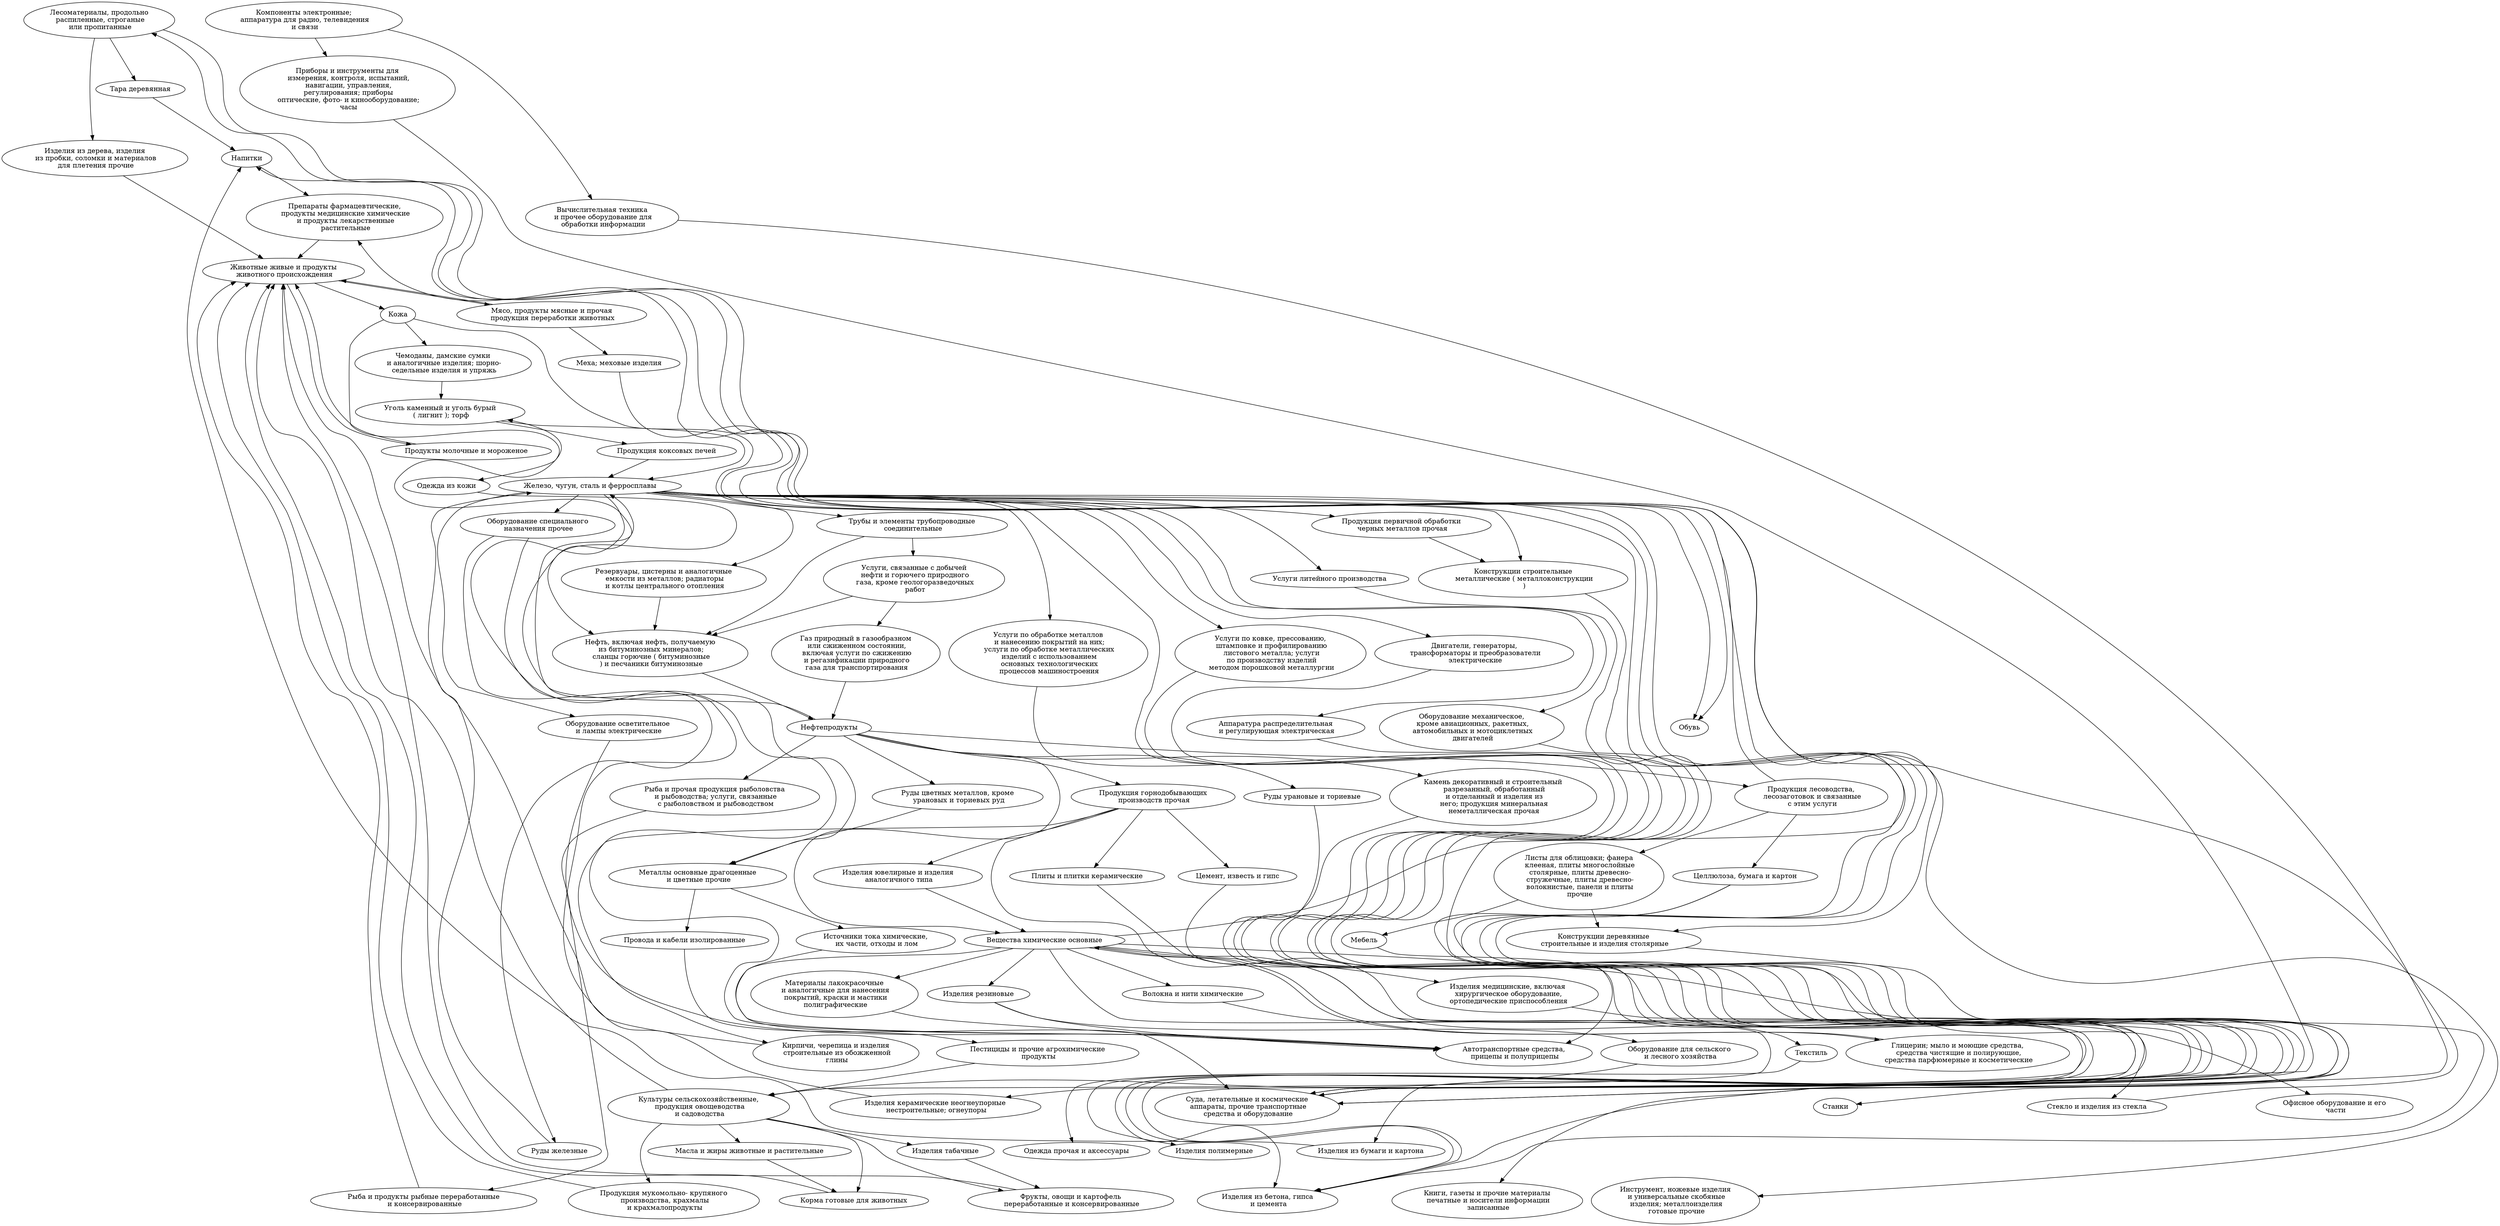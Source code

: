 digraph a {
//overlap=false
K=0.5
"Лесоматериалы, продольно
 распиленные, строганые
 или пропитанные" -> "Тара деревянная" [weight="0.966134285516"];

"Лесоматериалы, продольно
 распиленные, строганые
 или пропитанные" -> "Конструкции деревянные
 строительные и изделия столярные" [weight="0.645137391992"];

"Лесоматериалы, продольно
 распиленные, строганые
 или пропитанные" -> "Изделия из дерева, изделия
 из пробки, соломки и материалов
 для плетения прочие" [weight="0.7305644192"];

"Тара деревянная" -> "Напитки" [weight="-0.0221557411705"];

"Чемоданы, дамские сумки
 и аналогичные изделия; шорно-
 седельные изделия и упряжь" -> "Уголь каменный и уголь бурый
 ( лигнит ); торф" [weight="0.315389315006"];

"Масла и жиры животные и растительные" -> "Корма готовые для животных" [weight="0.979609104557"];

"Конструкции деревянные
 строительные и изделия столярные" -> "Изделия из бетона, гипса
 и цемента" [weight="0.201985828677"];

"Рыба и прочая продукция рыболовства
 и рыбоводства; услуги, связанные
 с рыболовством и рыбоводством" -> "Рыба и продукты рыбные переработанные
 и консервированные" [weight="0.59166379083"];

"Услуги по обработке металлов
 и нанесению покрытий на них;
 услуги по обработке металлических
 изделий с использованием
 основных технологических
 процессов машиностроения" -> "Суда, летательные и космические
 аппараты, прочие транспортные
 средства и оборудование" [weight="0.264826983146"];

"Меха; меховые изделия" -> "Обувь" [weight="0.287111500031"];

"Нефть, включая нефть, получаемую
 из битуминозных минералов;
 сланцы горючие ( битуминозные
 ) и песчаники битуминозные" -> "Нефтепродукты" [weight="0.000970660907388"];

"Источники тока химические,
 их части, отходы и лом" -> "Автотранспортные средства,
 прицепы и полуприцепы" [weight="0.290800887231"];

"Металлы основные драгоценные
 и цветные прочие" -> "Источники тока химические,
 их части, отходы и лом" [weight="0.919275692231"];

"Металлы основные драгоценные
 и цветные прочие" -> "Провода и кабели изолированные" [weight="0.949661284088"];

"Фрукты, овощи и картофель
 переработанные и консервированные" -> "Животные живые и продукты
 животного происхождения" [weight="0.5593727572"];

"Материалы лакокрасочные
 и аналогичные для нанесения
 покрытий, краски и мастики
 полиграфические" -> "Автотранспортные средства,
 прицепы и полуприцепы" [weight="0.0738929492311"];

"Целлюлоза, бумага и картон" -> "Изделия из бумаги и картона" [weight="0.824925467417"];

"Целлюлоза, бумага и картон" -> "Книги, газеты и прочие материалы
 печатные и носители информации
 записанные" [weight="0.524961298017"];

"Оборудование специального
 назначения прочее" -> "Металлы основные драгоценные
 и цветные прочие" [weight="0.178979729576"];

"Оборудование специального
 назначения прочее" -> "Руды железные" [weight="0.519450572847"];

"Услуги, связанные с добычей
 нефти и горючего природного
 газа, кроме геологоразведочных
 работ" -> "Нефть, включая нефть, получаемую
 из битуминозных минералов;
 сланцы горючие ( битуминозные
 ) и песчаники битуминозные" [weight="0.937805597262"];

"Услуги, связанные с добычей
 нефти и горючего природного
 газа, кроме геологоразведочных
 работ" -> "Газ природный в газообразном
 или сжиженном состоянии,
 включая услуги по сжижению
 и регазификации природного
 газа для транспортирования" [weight="0.908676099448"];

"Нефтепродукты" -> "Рыба и прочая продукция рыболовства
 и рыбоводства; услуги, связанные
 с рыболовством и рыбоводством" [weight="0.301677607508"];

"Нефтепродукты" -> "Камень декоративный и строительный
 разрезанный, обработанный
 и отделанный и изделия из
 него; продукция минеральная
 неметаллическая прочая" [weight="0.217194268171"];

"Нефтепродукты" -> "Руды урановые и ториевые" [weight="0.217642484559"];

"Нефтепродукты" -> "Руды цветных металлов, кроме
 урановых и ториевых руд" [weight="0.184170144075"];

"Нефтепродукты" -> "Продукция горнодобывающих
 производств прочая" [weight="0.400993214912"];

"Нефтепродукты" -> "Продукция лесоводства,
 лесозаготовок и связанные
 с этим услуги" [weight="0.208712936289"];

"Нефтепродукты" -> "Уголь каменный и уголь бурый
 ( лигнит ); торф" [weight="0.0791107930877"];

"Нефтепродукты" -> "Вещества химические основные" [weight="0.450766587474"];

"Камень декоративный и строительный
 разрезанный, обработанный
 и отделанный и изделия из
 него; продукция минеральная
 неметаллическая прочая" -> "Изделия из бетона, гипса
 и цемента" [weight="0.417374081499"];

"Резервуары, цистерны и аналогичные
 емкости из металлов; радиаторы
 и котлы центрального отопления" -> "Нефть, включая нефть, получаемую
 из битуминозных минералов;
 сланцы горючие ( битуминозные
 ) и песчаники битуминозные" [weight="0.172253191171"];

"Текстиль" -> "Одежда прочая и аксессуары" [weight="0.889781096314"];

"Изделия ювелирные и изделия
 аналогичного типа" -> "Вещества химические основные" [weight="0.690277248814"];

"Кирпичи, черепица и изделия
 строительные из обожженной
 глины" -> "Животные живые и продукты
 животного происхождения" [weight="0.0195599531351"];

"Руды урановые и ториевые" -> "Суда, летательные и космические
 аппараты, прочие транспортные
 средства и оборудование" [weight="0.217922954825"];

"Рыба и продукты рыбные переработанные
 и консервированные" -> "Животные живые и продукты
 животного происхождения" [weight="0.0105842640732"];

"Трубы и элементы трубопроводные
 соединительные" -> "Нефть, включая нефть, получаемую
 из битуминозных минералов;
 сланцы горючие ( битуминозные
 ) и песчаники битуминозные" [weight="-0.00617636584874"];

"Трубы и элементы трубопроводные
 соединительные" -> "Услуги, связанные с добычей
 нефти и горючего природного
 газа, кроме геологоразведочных
 работ" [weight="0.0514526000724"];

"Продукция первичной обработки
 черных металлов прочая" -> "Конструкции строительные
 металлические ( металлоконструкции
 )" [weight="0.978700216059"];

"Изделия керамические неогнеупорные
 нестроительные; огнеупоры" -> "Железо, чугун, сталь и ферросплавы" [weight="0.273578491677"];

"Провода и кабели изолированные" -> "Суда, летательные и космические
 аппараты, прочие транспортные
 средства и оборудование" [weight="0.0853626182844"];

"Изделия из бумаги и картона" -> "Напитки" [weight="0.033690231733"];

"Глицерин; мыло и моющие средства,
 средства чистящие и полирующие,
 средства парфюмерные и косметические" -> "Вещества химические основные" [weight="0.574859771466"];

"Изделия медицинские, включая
 хирургическое оборудование,
 ортопедические приспособления" -> "Суда, летательные и космические
 аппараты, прочие транспортные
 средства и оборудование" [weight="0.111144052459"];

"Услуги по ковке, прессованию,
 штамповке и профилированию
 листового металла; услуги
 по производству изделий
 методом порошковой металлургии" -> "Суда, летательные и космические
 аппараты, прочие транспортные
 средства и оборудование" [weight="0.224329755472"];

"Стекло и изделия из стекла" -> "Напитки" [weight="0.449288110282"];

"Железо, чугун, сталь и ферросплавы" -> "Услуги по обработке металлов
 и нанесению покрытий на них;
 услуги по обработке металлических
 изделий с использованием
 основных технологических
 процессов машиностроения" [weight="0.459384147994"];

"Железо, чугун, сталь и ферросплавы" -> "Оборудование специального
 назначения прочее" [weight="0.348120224371"];

"Железо, чугун, сталь и ферросплавы" -> "Автотранспортные средства,
 прицепы и полуприцепы" [weight="0.0213586480639"];

"Железо, чугун, сталь и ферросплавы" -> "Резервуары, цистерны и аналогичные
 емкости из металлов; радиаторы
 и котлы центрального отопления" [weight="0.395314179019"];

"Железо, чугун, сталь и ферросплавы" -> "Трубы и элементы трубопроводные
 соединительные" [weight="0.477223020462"];

"Железо, чугун, сталь и ферросплавы" -> "Продукция первичной обработки
 черных металлов прочая" [weight="0.536025963679"];

"Железо, чугун, сталь и ферросплавы" -> "Станки" [weight="0.293356405841"];

"Железо, чугун, сталь и ферросплавы" -> "Инструмент, ножевые изделия
 и универсальные скобяные
 изделия; металлоизделия
 готовые прочие" [weight="0.419765797511"];

"Железо, чугун, сталь и ферросплавы" -> "Офисное оборудование и его
 части" [weight="0.138654156865"];

"Железо, чугун, сталь и ферросплавы" -> "Услуги по ковке, прессованию,
 штамповке и профилированию
 листового металла; услуги
 по производству изделий
 методом порошковой металлургии" [weight="0.511099221142"];

"Железо, чугун, сталь и ферросплавы" -> "Оборудование механическое,
 кроме авиационных, ракетных,
 автомобильных и мотоциклетных
 двигателей" [weight="0.167312398834"];

"Железо, чугун, сталь и ферросплавы" -> "Услуги литейного производства" [weight="0.465707951557"];

"Железо, чугун, сталь и ферросплавы" -> "Суда, летательные и космические
 аппараты, прочие транспортные
 средства и оборудование" [weight="0.0708138848301"];

"Железо, чугун, сталь и ферросплавы" -> "Двигатели, генераторы,
 трансформаторы и преобразователи
 электрические" [weight="0.232944509507"];

"Железо, чугун, сталь и ферросплавы" -> "Конструкции строительные
 металлические ( металлоконструкции
 )" [weight="0.448636189467"];

"Железо, чугун, сталь и ферросплавы" -> "Аппаратура распределительная
 и регулирующая электрическая" [weight="0.180840733352"];

"Железо, чугун, сталь и ферросплавы" -> "Оборудование осветительное
 и лампы электрические" [weight="0.369427034486"];

"Руды цветных металлов, кроме
 урановых и ториевых руд" -> "Металлы основные драгоценные
 и цветные прочие" [weight="0.757861965848"];

"Цемент, известь и гипс" -> "Изделия из бетона, гипса
 и цемента" [weight="0.928130238727"];

"Приборы и инструменты для
 измерения, контроля, испытаний,
 навигации, управления,
 регулирования; приборы
 оптические, фото- и кинооборудование;
 часы" -> "Суда, летательные и космические
 аппараты, прочие транспортные
 средства и оборудование" [weight="0.295588523551"];

"Вычислительная техника
 и прочее оборудование для
 обработки информации" -> "Суда, летательные и космические
 аппараты, прочие транспортные
 средства и оборудование" [weight="0.0546381108897"];

"Оборудование механическое,
 кроме авиационных, ракетных,
 автомобильных и мотоциклетных
 двигателей" -> "Суда, летательные и космические
 аппараты, прочие транспортные
 средства и оборудование" [weight="0.323853956471"];

"Услуги литейного производства" -> "Суда, летательные и космические
 аппараты, прочие транспортные
 средства и оборудование" [weight="0.278802825459"];

"Кожа" -> "Чемоданы, дамские сумки
 и аналогичные изделия; шорно-
 седельные изделия и упряжь" [weight="0.817505019738"];

"Кожа" -> "Обувь" [weight="0.432431697533"];

"Кожа" -> "Одежда из кожи" [weight="0.995881865964"];

"Плиты и плитки керамические" -> "Изделия из бетона, гипса
 и цемента" [weight="0.384702176766"];

"Оборудование для сельского
 и лесного хозяйства" -> "Культуры сельскохозяйственные,
 продукция овощеводства
 и садоводства" [weight="0.272098538557"];

"Мебель" -> "Автотранспортные средства,
 прицепы и полуприцепы" [weight="0.0879366608602"];

"Листы для облицовки; фанера
 клееная, плиты многослойные
 столярные, плиты древесно-
 стружечные, плиты древесно-
 волокнистые, панели и плиты
 прочие" -> "Конструкции деревянные
 строительные и изделия столярные" [weight="0.712165350459"];

"Листы для облицовки; фанера
 клееная, плиты многослойные
 столярные, плиты древесно-
 стружечные, плиты древесно-
 волокнистые, панели и плиты
 прочие" -> "Мебель" [weight="0.418347158528"];

"Волокна и нити химические" -> "Текстиль" [weight="0.830016067321"];

"Продукция горнодобывающих
 производств прочая" -> "Изделия ювелирные и изделия
 аналогичного типа" [weight="0.232514097821"];

"Продукция горнодобывающих
 производств прочая" -> "Кирпичи, черепица и изделия
 строительные из обожженной
 глины" [weight="0.731898742467"];

"Продукция горнодобывающих
 производств прочая" -> "Изделия керамические неогнеупорные
 нестроительные; огнеупоры" [weight="0.237897990498"];

"Продукция горнодобывающих
 производств прочая" -> "Цемент, известь и гипс" [weight="0.213380242661"];

"Продукция горнодобывающих
 производств прочая" -> "Плиты и плитки керамические" [weight="0.386708605498"];

"Газ природный в газообразном
 или сжиженном состоянии,
 включая услуги по сжижению
 и регазификации природного
 газа для транспортирования" -> "Нефтепродукты" [weight="0.0516020673662"];

"Препараты фармацевтические,
 продукты медицинские химические
 и продукты лекарственные
 растительные" -> "Животные живые и продукты
 животного происхождения" [weight="0.136600355708"];

"Двигатели, генераторы,
 трансформаторы и преобразователи
 электрические" -> "Суда, летательные и космические
 аппараты, прочие транспортные
 средства и оборудование" [weight="0.237715748771"];

"Напитки" -> "Препараты фармацевтические,
 продукты медицинские химические
 и продукты лекарственные
 растительные" [weight="0.0766661084538"];

"Культуры сельскохозяйственные,
 продукция овощеводства
 и садоводства" -> "Масла и жиры животные и растительные" [weight="0.725004184598"];

"Культуры сельскохозяйственные,
 продукция овощеводства
 и садоводства" -> "Фрукты, овощи и картофель
 переработанные и консервированные" [weight="0.4871289317"];

"Культуры сельскохозяйственные,
 продукция овощеводства
 и садоводства" -> "Изделия табачные" [weight="0.716851425156"];

"Культуры сельскохозяйственные,
 продукция овощеводства
 и садоводства" -> "Продукция мукомольно- крупяного
 производства, крахмалы
 и крахмалопродукты" [weight="0.77825221603"];

"Культуры сельскохозяйственные,
 продукция овощеводства
 и садоводства" -> "Животные живые и продукты
 животного происхождения" [weight="0.68524373246"];

"Культуры сельскохозяйственные,
 продукция овощеводства
 и садоводства" -> "Корма готовые для животных" [weight="0.758036580575"];

"Продукция лесоводства,
 лесозаготовок и связанные
 с этим услуги" -> "Лесоматериалы, продольно
 распиленные, строганые
 или пропитанные" [weight="0.850868681281"];

"Продукция лесоводства,
 лесозаготовок и связанные
 с этим услуги" -> "Целлюлоза, бумага и картон" [weight="0.52223782498"];

"Продукция лесоводства,
 лесозаготовок и связанные
 с этим услуги" -> "Листы для облицовки; фанера
 клееная, плиты многослойные
 столярные, плиты древесно-
 стружечные, плиты древесно-
 волокнистые, панели и плиты
 прочие" [weight="0.768355535099"];

"Продукция коксовых печей" -> "Железо, чугун, сталь и ферросплавы" [weight="0.4192056231"];

"Уголь каменный и уголь бурый
 ( лигнит ); торф" -> "Железо, чугун, сталь и ферросплавы" [weight="0.380780146264"];

"Уголь каменный и уголь бурый
 ( лигнит ); торф" -> "Продукция коксовых печей" [weight="0.923505975164"];

"Компоненты электронные;
 аппаратура для радио, телевидения
 и связи" -> "Приборы и инструменты для
 измерения, контроля, испытаний,
 навигации, управления,
 регулирования; приборы
 оптические, фото- и кинооборудование;
 часы" [weight="0.64757261113"];

"Компоненты электронные;
 аппаратура для радио, телевидения
 и связи" -> "Вычислительная техника
 и прочее оборудование для
 обработки информации" [weight="0.526144407427"];

"Изделия из дерева, изделия
 из пробки, соломки и материалов
 для плетения прочие" -> "Животные живые и продукты
 животного происхождения" [weight="-0.0192244228347"];

"Изделия резиновые" -> "Автотранспортные средства,
 прицепы и полуприцепы" [weight="0.0902588375894"];

"Изделия резиновые" -> "Оборудование для сельского
 и лесного хозяйства" [weight="0.221690609071"];

"Изделия табачные" -> "Фрукты, овощи и картофель
 переработанные и консервированные" [weight="0.645363762686"];

"Руды железные" -> "Железо, чугун, сталь и ферросплавы" [weight="0.205951206919"];

"Продукты молочные и мороженое" -> "Животные живые и продукты
 животного происхождения" [weight="0.233824336749"];

"Продукция мукомольно- крупяного
 производства, крахмалы
 и крахмалопродукты" -> "Животные живые и продукты
 животного происхождения" [weight="0.850366296807"];

"Мясо, продукты мясные и прочая
 продукция переработки животных" -> "Меха; меховые изделия" [weight="0.218437561353"];

"Мясо, продукты мясные и прочая
 продукция переработки животных" -> "Животные живые и продукты
 животного происхождения" [weight="0.235964436317"];

"Пестициды и прочие агрохимические
 продукты" -> "Культуры сельскохозяйственные,
 продукция овощеводства
 и садоводства" [weight="0.587918156813"];

"Конструкции строительные
 металлические ( металлоконструкции
 )" -> "Изделия из бетона, гипса
 и цемента" [weight="0.274938382665"];

"Аппаратура распределительная
 и регулирующая электрическая" -> "Суда, летательные и космические
 аппараты, прочие транспортные
 средства и оборудование" [weight="0.156703141646"];

"Животные живые и продукты
 животного происхождения" -> "Кожа" [weight="0.209090037223"];

"Животные живые и продукты
 животного происхождения" -> "Продукты молочные и мороженое" [weight="0.233824336749"];

"Животные живые и продукты
 животного происхождения" -> "Мясо, продукты мясные и прочая
 продукция переработки животных" [weight="0.235964436317"];

"Оборудование осветительное
 и лампы электрические" -> "Автотранспортные средства,
 прицепы и полуприцепы" [weight="0.196258722285"];

"Вещества химические основные" -> "Материалы лакокрасочные
 и аналогичные для нанесения
 покрытий, краски и мастики
 полиграфические" [weight="0.72345941058"];

"Вещества химические основные" -> "Глицерин; мыло и моющие средства,
 средства чистящие и полирующие,
 средства парфюмерные и косметические" [weight="0.574859771466"];

"Вещества химические основные" -> "Изделия медицинские, включая
 хирургическое оборудование,
 ортопедические приспособления" [weight="0.225904654309"];

"Вещества химические основные" -> "Стекло и изделия из стекла" [weight="0.475467001509"];

"Вещества химические основные" -> "Волокна и нити химические" [weight="0.530766170375"];

"Вещества химические основные" -> "Препараты фармацевтические,
 продукты медицинские химические
 и продукты лекарственные
 растительные" [weight="0.158943599025"];

"Вещества химические основные" -> "Культуры сельскохозяйственные,
 продукция овощеводства
 и садоводства" [weight="0.551740709352"];

"Вещества химические основные" -> "Изделия полимерные" [weight="0.579554901761"];

"Вещества химические основные" -> "Изделия резиновые" [weight="0.571871035409"];

"Вещества химические основные" -> "Пестициды и прочие агрохимические
 продукты" [weight="0.84607591014"];

"Одежда из кожи" -> "Нефть, включая нефть, получаемую
 из битуминозных минералов;
 сланцы горючие ( битуминозные
 ) и песчаники битуминозные" [weight="-0.0187481627309"];

"Корма готовые для животных" -> "Животные живые и продукты
 животного происхождения" [weight="0.875183530988"];
 }